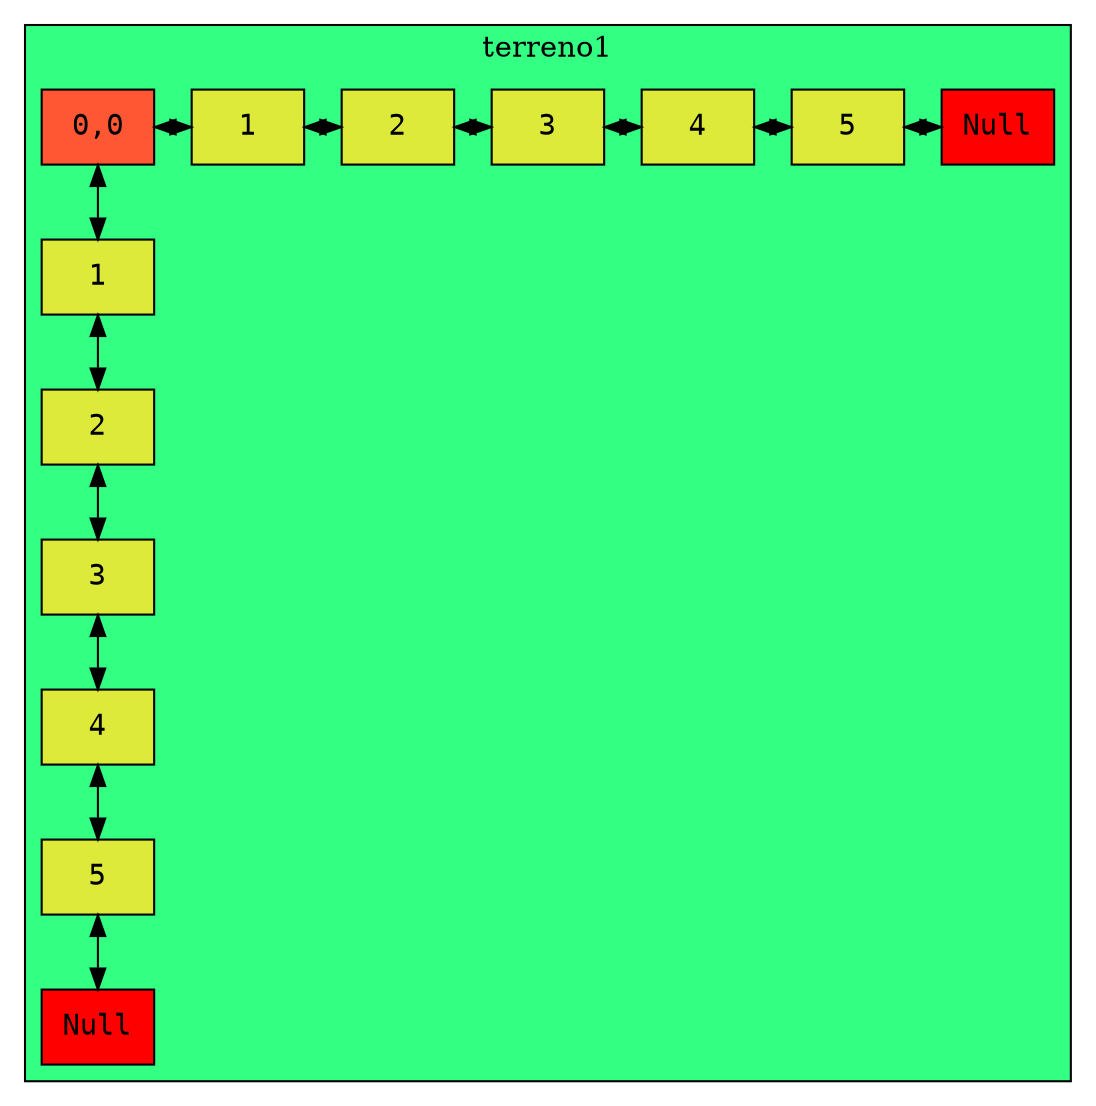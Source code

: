 digraph Matriz{
node[shape=box fontname=courier fillcolor="#FFEDBB" style=filled]
subgraph cluster{
root[label="0,0", fillcolor="#FF5733"]
label=terreno1
bgcolor = "#33FF82"
edge[dir="both"]
F1[label="1", group = 1, fillcolor = "#DDEA3A"]
F2[label="2", group = 1, fillcolor = "#DDEA3A"]
F3[label="3", group = 1, fillcolor = "#DDEA3A"]
F4[label="4", group = 1, fillcolor = "#DDEA3A"]
F5[label="5", group = 1, fillcolor = "#DDEA3A"]
F1->F2
F2->F3
F3->F4
F4->F5
F5->F6
F6[label="Null" fillcolor="red"]
C1[label="1", group = 2, fillcolor = "#DDEA3A"]
C2[label="2", group = 3, fillcolor = "#DDEA3A"]
C3[label="3", group = 4, fillcolor = "#DDEA3A"]
C4[label="4", group = 5, fillcolor = "#DDEA3A"]
C5[label="5", group = 6, fillcolor = "#DDEA3A"]
C1->C2
C2->C3
C3->C4
C4->C5
C5->C6
C6[label="Null" fillcolor="red"]
root -> F1
root -> C1
{rank=same; root, C1, C2, C3, C4, C5,C6}
}
}